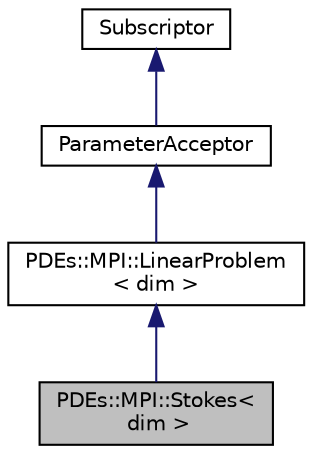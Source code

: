digraph "PDEs::MPI::Stokes&lt; dim &gt;"
{
 // LATEX_PDF_SIZE
  bgcolor="transparent";
  edge [fontname="Helvetica",fontsize="10",labelfontname="Helvetica",labelfontsize="10"];
  node [fontname="Helvetica",fontsize="10",shape=record];
  Node1 [label="PDEs::MPI::Stokes\<\l dim \>",height=0.2,width=0.4,color="black", fillcolor="grey75", style="filled", fontcolor="black",tooltip="Solve the Stokes problem, in parallel."];
  Node2 -> Node1 [dir="back",color="midnightblue",fontsize="10",style="solid",fontname="Helvetica"];
  Node2 [label="PDEs::MPI::LinearProblem\l\< dim \>",height=0.2,width=0.4,color="black",URL="$class_p_d_es_1_1_m_p_i_1_1_linear_problem.html",tooltip=" "];
  Node3 -> Node2 [dir="back",color="midnightblue",fontsize="10",style="solid",fontname="Helvetica"];
  Node3 [label="ParameterAcceptor",height=0.2,width=0.4,color="black",URL="/__w/fsi-suite/fsi-suite/deal.tag$classParameterAcceptor.html",tooltip=" "];
  Node4 -> Node3 [dir="back",color="midnightblue",fontsize="10",style="solid",fontname="Helvetica"];
  Node4 [label="Subscriptor",height=0.2,width=0.4,color="black",URL="/__w/fsi-suite/fsi-suite/deal.tag$classSubscriptor.html",tooltip=" "];
}
